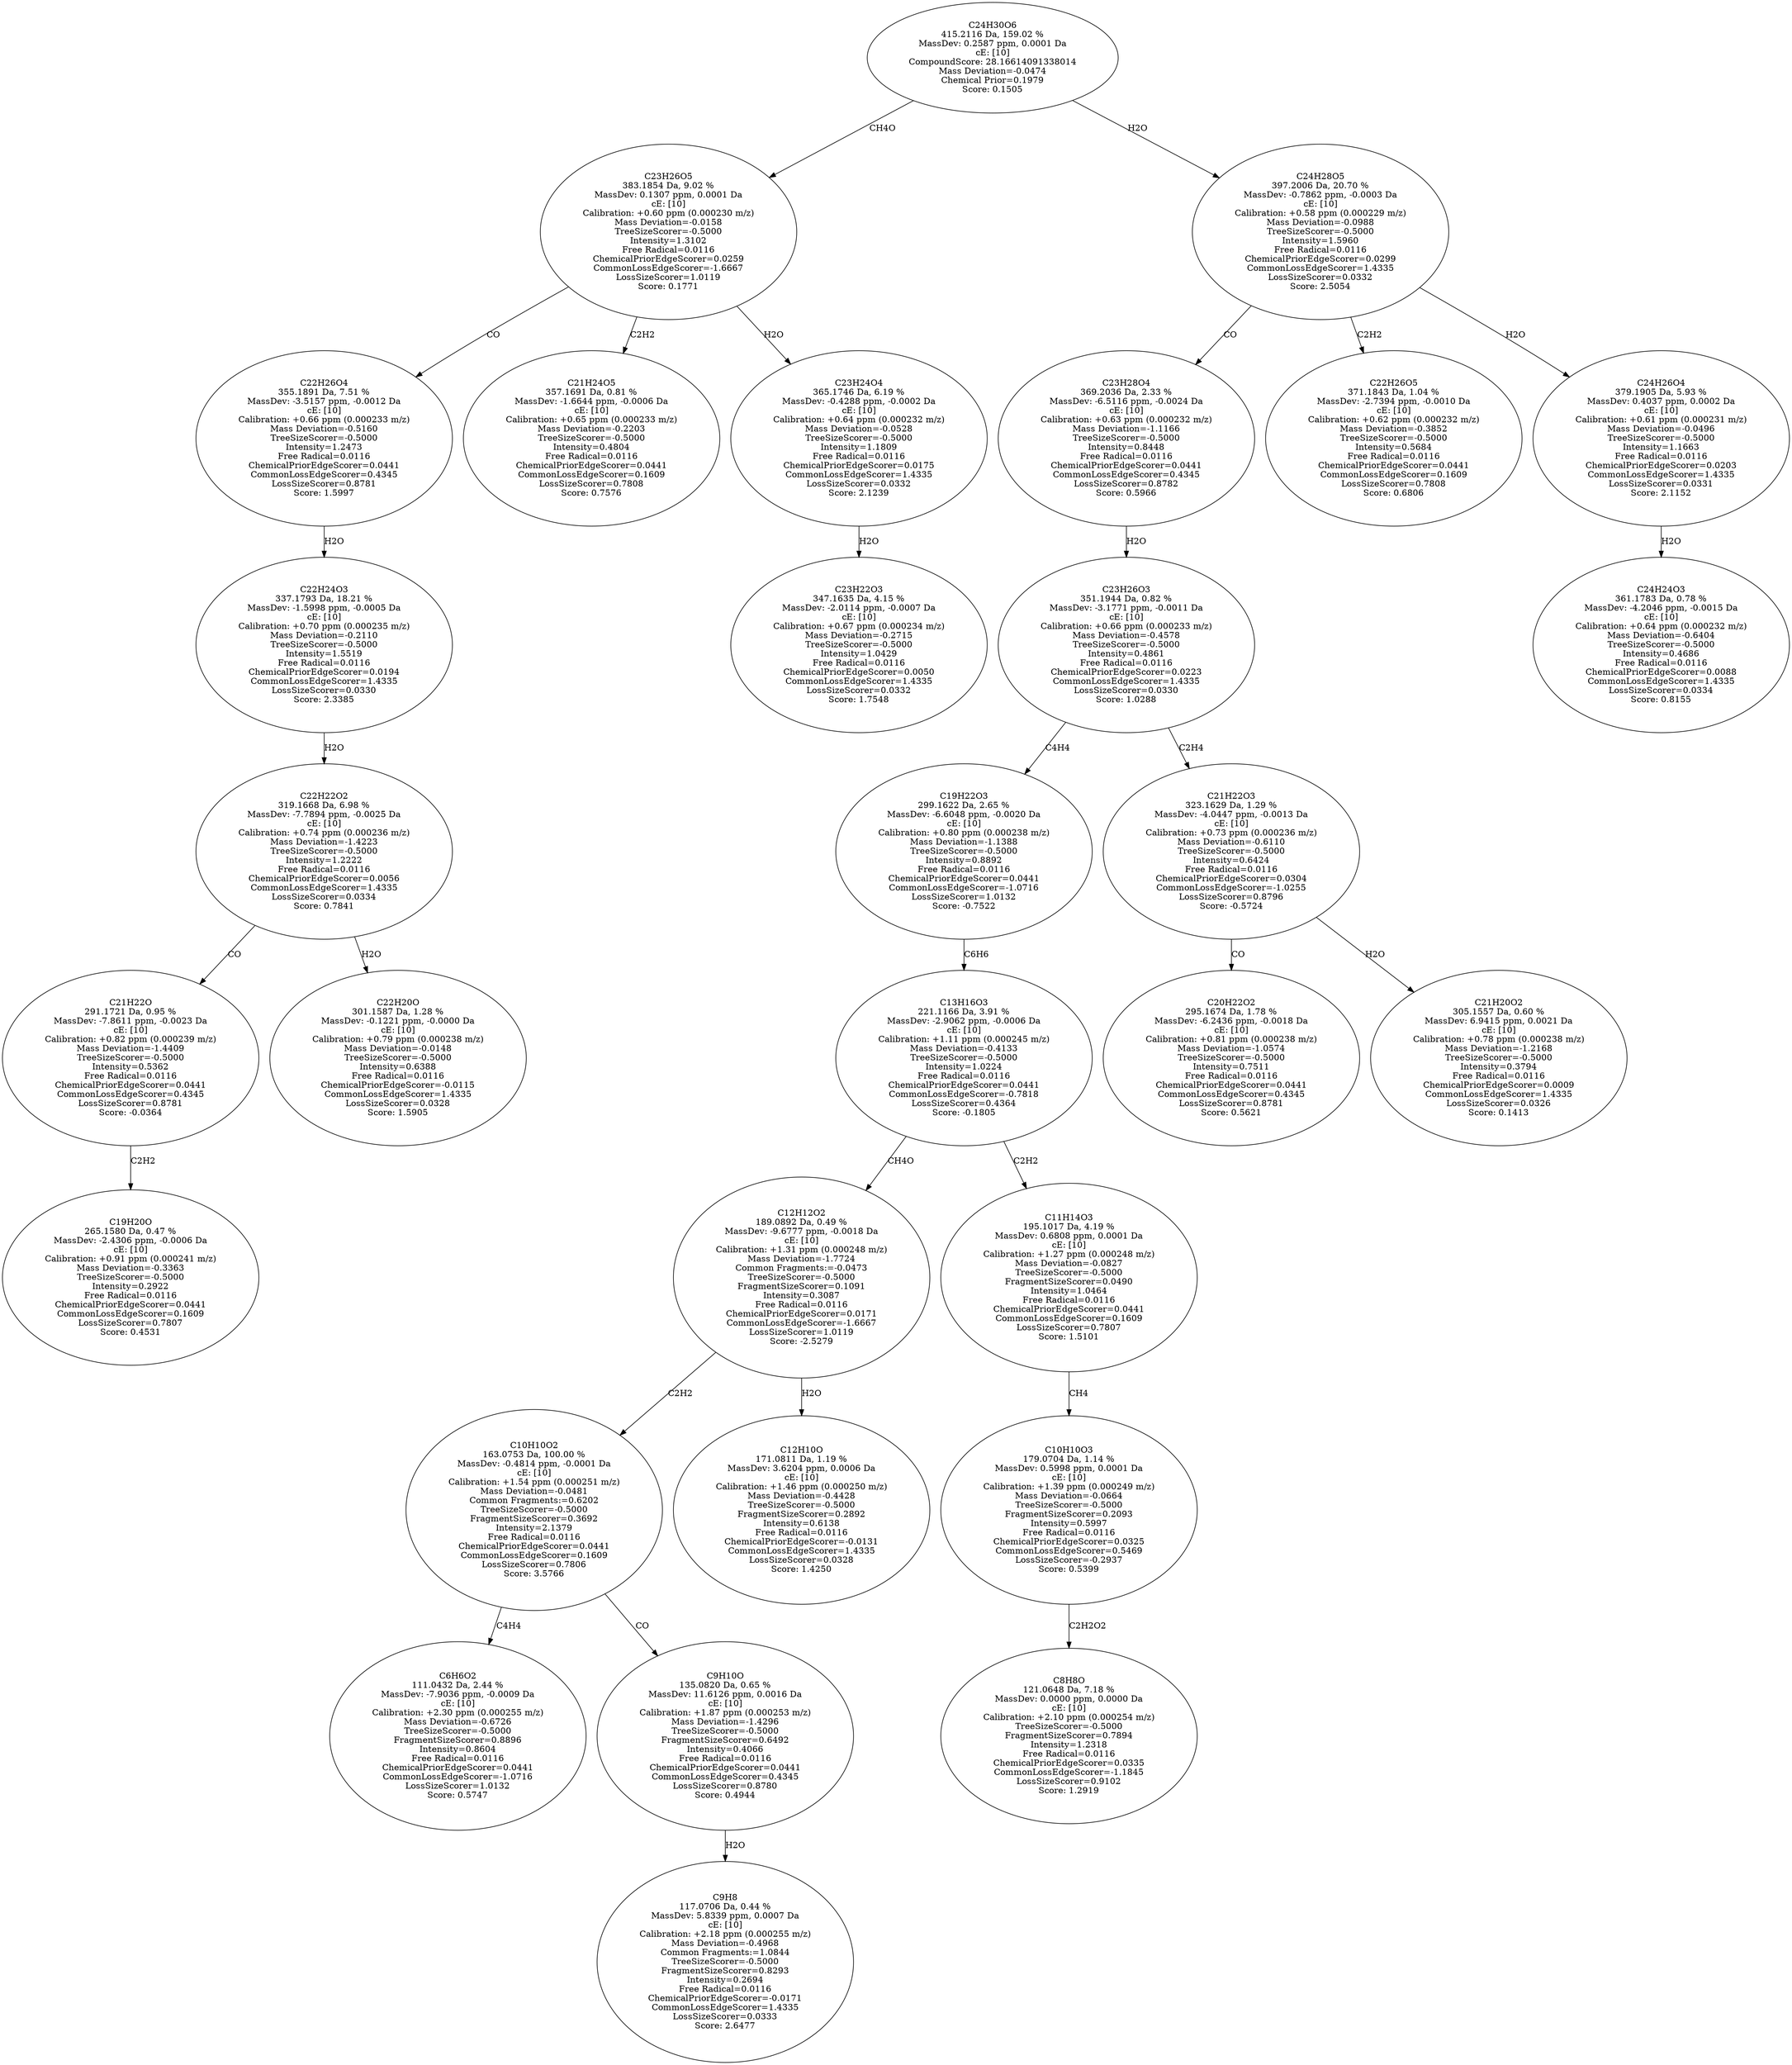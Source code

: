 strict digraph {
v1 [label="C19H20O\n265.1580 Da, 0.47 %\nMassDev: -2.4306 ppm, -0.0006 Da\ncE: [10]\nCalibration: +0.91 ppm (0.000241 m/z)\nMass Deviation=-0.3363\nTreeSizeScorer=-0.5000\nIntensity=0.2922\nFree Radical=0.0116\nChemicalPriorEdgeScorer=0.0441\nCommonLossEdgeScorer=0.1609\nLossSizeScorer=0.7807\nScore: 0.4531"];
v2 [label="C21H22O\n291.1721 Da, 0.95 %\nMassDev: -7.8611 ppm, -0.0023 Da\ncE: [10]\nCalibration: +0.82 ppm (0.000239 m/z)\nMass Deviation=-1.4409\nTreeSizeScorer=-0.5000\nIntensity=0.5362\nFree Radical=0.0116\nChemicalPriorEdgeScorer=0.0441\nCommonLossEdgeScorer=0.4345\nLossSizeScorer=0.8781\nScore: -0.0364"];
v3 [label="C22H20O\n301.1587 Da, 1.28 %\nMassDev: -0.1221 ppm, -0.0000 Da\ncE: [10]\nCalibration: +0.79 ppm (0.000238 m/z)\nMass Deviation=-0.0148\nTreeSizeScorer=-0.5000\nIntensity=0.6388\nFree Radical=0.0116\nChemicalPriorEdgeScorer=-0.0115\nCommonLossEdgeScorer=1.4335\nLossSizeScorer=0.0328\nScore: 1.5905"];
v4 [label="C22H22O2\n319.1668 Da, 6.98 %\nMassDev: -7.7894 ppm, -0.0025 Da\ncE: [10]\nCalibration: +0.74 ppm (0.000236 m/z)\nMass Deviation=-1.4223\nTreeSizeScorer=-0.5000\nIntensity=1.2222\nFree Radical=0.0116\nChemicalPriorEdgeScorer=0.0056\nCommonLossEdgeScorer=1.4335\nLossSizeScorer=0.0334\nScore: 0.7841"];
v5 [label="C22H24O3\n337.1793 Da, 18.21 %\nMassDev: -1.5998 ppm, -0.0005 Da\ncE: [10]\nCalibration: +0.70 ppm (0.000235 m/z)\nMass Deviation=-0.2110\nTreeSizeScorer=-0.5000\nIntensity=1.5519\nFree Radical=0.0116\nChemicalPriorEdgeScorer=0.0194\nCommonLossEdgeScorer=1.4335\nLossSizeScorer=0.0330\nScore: 2.3385"];
v6 [label="C22H26O4\n355.1891 Da, 7.51 %\nMassDev: -3.5157 ppm, -0.0012 Da\ncE: [10]\nCalibration: +0.66 ppm (0.000233 m/z)\nMass Deviation=-0.5160\nTreeSizeScorer=-0.5000\nIntensity=1.2473\nFree Radical=0.0116\nChemicalPriorEdgeScorer=0.0441\nCommonLossEdgeScorer=0.4345\nLossSizeScorer=0.8781\nScore: 1.5997"];
v7 [label="C21H24O5\n357.1691 Da, 0.81 %\nMassDev: -1.6644 ppm, -0.0006 Da\ncE: [10]\nCalibration: +0.65 ppm (0.000233 m/z)\nMass Deviation=-0.2203\nTreeSizeScorer=-0.5000\nIntensity=0.4804\nFree Radical=0.0116\nChemicalPriorEdgeScorer=0.0441\nCommonLossEdgeScorer=0.1609\nLossSizeScorer=0.7808\nScore: 0.7576"];
v8 [label="C23H22O3\n347.1635 Da, 4.15 %\nMassDev: -2.0114 ppm, -0.0007 Da\ncE: [10]\nCalibration: +0.67 ppm (0.000234 m/z)\nMass Deviation=-0.2715\nTreeSizeScorer=-0.5000\nIntensity=1.0429\nFree Radical=0.0116\nChemicalPriorEdgeScorer=0.0050\nCommonLossEdgeScorer=1.4335\nLossSizeScorer=0.0332\nScore: 1.7548"];
v9 [label="C23H24O4\n365.1746 Da, 6.19 %\nMassDev: -0.4288 ppm, -0.0002 Da\ncE: [10]\nCalibration: +0.64 ppm (0.000232 m/z)\nMass Deviation=-0.0528\nTreeSizeScorer=-0.5000\nIntensity=1.1809\nFree Radical=0.0116\nChemicalPriorEdgeScorer=0.0175\nCommonLossEdgeScorer=1.4335\nLossSizeScorer=0.0332\nScore: 2.1239"];
v10 [label="C23H26O5\n383.1854 Da, 9.02 %\nMassDev: 0.1307 ppm, 0.0001 Da\ncE: [10]\nCalibration: +0.60 ppm (0.000230 m/z)\nMass Deviation=-0.0158\nTreeSizeScorer=-0.5000\nIntensity=1.3102\nFree Radical=0.0116\nChemicalPriorEdgeScorer=0.0259\nCommonLossEdgeScorer=-1.6667\nLossSizeScorer=1.0119\nScore: 0.1771"];
v11 [label="C6H6O2\n111.0432 Da, 2.44 %\nMassDev: -7.9036 ppm, -0.0009 Da\ncE: [10]\nCalibration: +2.30 ppm (0.000255 m/z)\nMass Deviation=-0.6726\nTreeSizeScorer=-0.5000\nFragmentSizeScorer=0.8896\nIntensity=0.8604\nFree Radical=0.0116\nChemicalPriorEdgeScorer=0.0441\nCommonLossEdgeScorer=-1.0716\nLossSizeScorer=1.0132\nScore: 0.5747"];
v12 [label="C9H8\n117.0706 Da, 0.44 %\nMassDev: 5.8339 ppm, 0.0007 Da\ncE: [10]\nCalibration: +2.18 ppm (0.000255 m/z)\nMass Deviation=-0.4968\nCommon Fragments:=1.0844\nTreeSizeScorer=-0.5000\nFragmentSizeScorer=0.8293\nIntensity=0.2694\nFree Radical=0.0116\nChemicalPriorEdgeScorer=-0.0171\nCommonLossEdgeScorer=1.4335\nLossSizeScorer=0.0333\nScore: 2.6477"];
v13 [label="C9H10O\n135.0820 Da, 0.65 %\nMassDev: 11.6126 ppm, 0.0016 Da\ncE: [10]\nCalibration: +1.87 ppm (0.000253 m/z)\nMass Deviation=-1.4296\nTreeSizeScorer=-0.5000\nFragmentSizeScorer=0.6492\nIntensity=0.4066\nFree Radical=0.0116\nChemicalPriorEdgeScorer=0.0441\nCommonLossEdgeScorer=0.4345\nLossSizeScorer=0.8780\nScore: 0.4944"];
v14 [label="C10H10O2\n163.0753 Da, 100.00 %\nMassDev: -0.4814 ppm, -0.0001 Da\ncE: [10]\nCalibration: +1.54 ppm (0.000251 m/z)\nMass Deviation=-0.0481\nCommon Fragments:=0.6202\nTreeSizeScorer=-0.5000\nFragmentSizeScorer=0.3692\nIntensity=2.1379\nFree Radical=0.0116\nChemicalPriorEdgeScorer=0.0441\nCommonLossEdgeScorer=0.1609\nLossSizeScorer=0.7806\nScore: 3.5766"];
v15 [label="C12H10O\n171.0811 Da, 1.19 %\nMassDev: 3.6204 ppm, 0.0006 Da\ncE: [10]\nCalibration: +1.46 ppm (0.000250 m/z)\nMass Deviation=-0.4428\nTreeSizeScorer=-0.5000\nFragmentSizeScorer=0.2892\nIntensity=0.6138\nFree Radical=0.0116\nChemicalPriorEdgeScorer=-0.0131\nCommonLossEdgeScorer=1.4335\nLossSizeScorer=0.0328\nScore: 1.4250"];
v16 [label="C12H12O2\n189.0892 Da, 0.49 %\nMassDev: -9.6777 ppm, -0.0018 Da\ncE: [10]\nCalibration: +1.31 ppm (0.000248 m/z)\nMass Deviation=-1.7724\nCommon Fragments:=-0.0473\nTreeSizeScorer=-0.5000\nFragmentSizeScorer=0.1091\nIntensity=0.3087\nFree Radical=0.0116\nChemicalPriorEdgeScorer=0.0171\nCommonLossEdgeScorer=-1.6667\nLossSizeScorer=1.0119\nScore: -2.5279"];
v17 [label="C8H8O\n121.0648 Da, 7.18 %\nMassDev: 0.0000 ppm, 0.0000 Da\ncE: [10]\nCalibration: +2.10 ppm (0.000254 m/z)\nTreeSizeScorer=-0.5000\nFragmentSizeScorer=0.7894\nIntensity=1.2318\nFree Radical=0.0116\nChemicalPriorEdgeScorer=0.0335\nCommonLossEdgeScorer=-1.1845\nLossSizeScorer=0.9102\nScore: 1.2919"];
v18 [label="C10H10O3\n179.0704 Da, 1.14 %\nMassDev: 0.5998 ppm, 0.0001 Da\ncE: [10]\nCalibration: +1.39 ppm (0.000249 m/z)\nMass Deviation=-0.0664\nTreeSizeScorer=-0.5000\nFragmentSizeScorer=0.2093\nIntensity=0.5997\nFree Radical=0.0116\nChemicalPriorEdgeScorer=0.0325\nCommonLossEdgeScorer=0.5469\nLossSizeScorer=-0.2937\nScore: 0.5399"];
v19 [label="C11H14O3\n195.1017 Da, 4.19 %\nMassDev: 0.6808 ppm, 0.0001 Da\ncE: [10]\nCalibration: +1.27 ppm (0.000248 m/z)\nMass Deviation=-0.0827\nTreeSizeScorer=-0.5000\nFragmentSizeScorer=0.0490\nIntensity=1.0464\nFree Radical=0.0116\nChemicalPriorEdgeScorer=0.0441\nCommonLossEdgeScorer=0.1609\nLossSizeScorer=0.7807\nScore: 1.5101"];
v20 [label="C13H16O3\n221.1166 Da, 3.91 %\nMassDev: -2.9062 ppm, -0.0006 Da\ncE: [10]\nCalibration: +1.11 ppm (0.000245 m/z)\nMass Deviation=-0.4133\nTreeSizeScorer=-0.5000\nIntensity=1.0224\nFree Radical=0.0116\nChemicalPriorEdgeScorer=0.0441\nCommonLossEdgeScorer=-0.7818\nLossSizeScorer=0.4364\nScore: -0.1805"];
v21 [label="C19H22O3\n299.1622 Da, 2.65 %\nMassDev: -6.6048 ppm, -0.0020 Da\ncE: [10]\nCalibration: +0.80 ppm (0.000238 m/z)\nMass Deviation=-1.1388\nTreeSizeScorer=-0.5000\nIntensity=0.8892\nFree Radical=0.0116\nChemicalPriorEdgeScorer=0.0441\nCommonLossEdgeScorer=-1.0716\nLossSizeScorer=1.0132\nScore: -0.7522"];
v22 [label="C20H22O2\n295.1674 Da, 1.78 %\nMassDev: -6.2436 ppm, -0.0018 Da\ncE: [10]\nCalibration: +0.81 ppm (0.000238 m/z)\nMass Deviation=-1.0574\nTreeSizeScorer=-0.5000\nIntensity=0.7511\nFree Radical=0.0116\nChemicalPriorEdgeScorer=0.0441\nCommonLossEdgeScorer=0.4345\nLossSizeScorer=0.8781\nScore: 0.5621"];
v23 [label="C21H20O2\n305.1557 Da, 0.60 %\nMassDev: 6.9415 ppm, 0.0021 Da\ncE: [10]\nCalibration: +0.78 ppm (0.000238 m/z)\nMass Deviation=-1.2168\nTreeSizeScorer=-0.5000\nIntensity=0.3794\nFree Radical=0.0116\nChemicalPriorEdgeScorer=0.0009\nCommonLossEdgeScorer=1.4335\nLossSizeScorer=0.0326\nScore: 0.1413"];
v24 [label="C21H22O3\n323.1629 Da, 1.29 %\nMassDev: -4.0447 ppm, -0.0013 Da\ncE: [10]\nCalibration: +0.73 ppm (0.000236 m/z)\nMass Deviation=-0.6110\nTreeSizeScorer=-0.5000\nIntensity=0.6424\nFree Radical=0.0116\nChemicalPriorEdgeScorer=0.0304\nCommonLossEdgeScorer=-1.0255\nLossSizeScorer=0.8796\nScore: -0.5724"];
v25 [label="C23H26O3\n351.1944 Da, 0.82 %\nMassDev: -3.1771 ppm, -0.0011 Da\ncE: [10]\nCalibration: +0.66 ppm (0.000233 m/z)\nMass Deviation=-0.4578\nTreeSizeScorer=-0.5000\nIntensity=0.4861\nFree Radical=0.0116\nChemicalPriorEdgeScorer=0.0223\nCommonLossEdgeScorer=1.4335\nLossSizeScorer=0.0330\nScore: 1.0288"];
v26 [label="C23H28O4\n369.2036 Da, 2.33 %\nMassDev: -6.5116 ppm, -0.0024 Da\ncE: [10]\nCalibration: +0.63 ppm (0.000232 m/z)\nMass Deviation=-1.1166\nTreeSizeScorer=-0.5000\nIntensity=0.8448\nFree Radical=0.0116\nChemicalPriorEdgeScorer=0.0441\nCommonLossEdgeScorer=0.4345\nLossSizeScorer=0.8782\nScore: 0.5966"];
v27 [label="C22H26O5\n371.1843 Da, 1.04 %\nMassDev: -2.7394 ppm, -0.0010 Da\ncE: [10]\nCalibration: +0.62 ppm (0.000232 m/z)\nMass Deviation=-0.3852\nTreeSizeScorer=-0.5000\nIntensity=0.5684\nFree Radical=0.0116\nChemicalPriorEdgeScorer=0.0441\nCommonLossEdgeScorer=0.1609\nLossSizeScorer=0.7808\nScore: 0.6806"];
v28 [label="C24H24O3\n361.1783 Da, 0.78 %\nMassDev: -4.2046 ppm, -0.0015 Da\ncE: [10]\nCalibration: +0.64 ppm (0.000232 m/z)\nMass Deviation=-0.6404\nTreeSizeScorer=-0.5000\nIntensity=0.4686\nFree Radical=0.0116\nChemicalPriorEdgeScorer=0.0088\nCommonLossEdgeScorer=1.4335\nLossSizeScorer=0.0334\nScore: 0.8155"];
v29 [label="C24H26O4\n379.1905 Da, 5.93 %\nMassDev: 0.4037 ppm, 0.0002 Da\ncE: [10]\nCalibration: +0.61 ppm (0.000231 m/z)\nMass Deviation=-0.0496\nTreeSizeScorer=-0.5000\nIntensity=1.1663\nFree Radical=0.0116\nChemicalPriorEdgeScorer=0.0203\nCommonLossEdgeScorer=1.4335\nLossSizeScorer=0.0331\nScore: 2.1152"];
v30 [label="C24H28O5\n397.2006 Da, 20.70 %\nMassDev: -0.7862 ppm, -0.0003 Da\ncE: [10]\nCalibration: +0.58 ppm (0.000229 m/z)\nMass Deviation=-0.0988\nTreeSizeScorer=-0.5000\nIntensity=1.5960\nFree Radical=0.0116\nChemicalPriorEdgeScorer=0.0299\nCommonLossEdgeScorer=1.4335\nLossSizeScorer=0.0332\nScore: 2.5054"];
v31 [label="C24H30O6\n415.2116 Da, 159.02 %\nMassDev: 0.2587 ppm, 0.0001 Da\ncE: [10]\nCompoundScore: 28.16614091338014\nMass Deviation=-0.0474\nChemical Prior=0.1979\nScore: 0.1505"];
v2 -> v1 [label="C2H2"];
v4 -> v2 [label="CO"];
v4 -> v3 [label="H2O"];
v5 -> v4 [label="H2O"];
v6 -> v5 [label="H2O"];
v10 -> v6 [label="CO"];
v10 -> v7 [label="C2H2"];
v9 -> v8 [label="H2O"];
v10 -> v9 [label="H2O"];
v31 -> v10 [label="CH4O"];
v14 -> v11 [label="C4H4"];
v13 -> v12 [label="H2O"];
v14 -> v13 [label="CO"];
v16 -> v14 [label="C2H2"];
v16 -> v15 [label="H2O"];
v20 -> v16 [label="CH4O"];
v18 -> v17 [label="C2H2O2"];
v19 -> v18 [label="CH4"];
v20 -> v19 [label="C2H2"];
v21 -> v20 [label="C6H6"];
v25 -> v21 [label="C4H4"];
v24 -> v22 [label="CO"];
v24 -> v23 [label="H2O"];
v25 -> v24 [label="C2H4"];
v26 -> v25 [label="H2O"];
v30 -> v26 [label="CO"];
v30 -> v27 [label="C2H2"];
v29 -> v28 [label="H2O"];
v30 -> v29 [label="H2O"];
v31 -> v30 [label="H2O"];
}